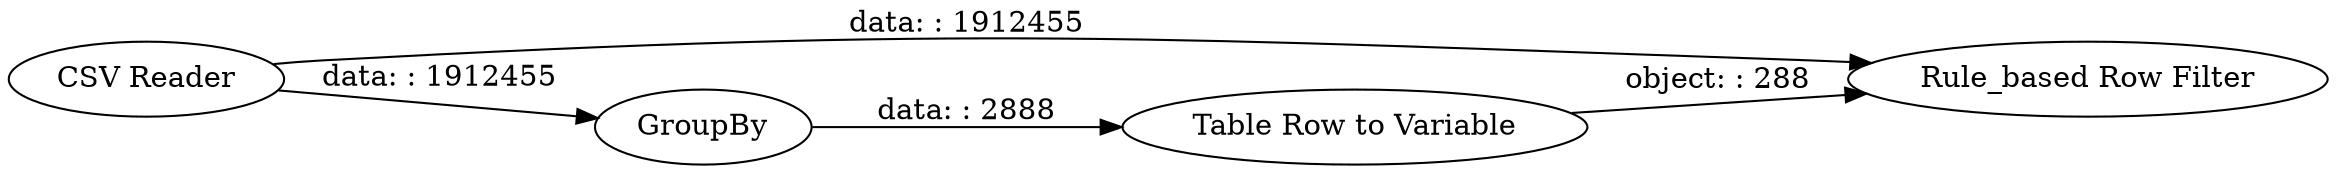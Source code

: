 digraph {
	"5917940205212255318_4" [label="Rule_based Row Filter"]
	"5917940205212255318_3" [label="Table Row to Variable"]
	"5917940205212255318_1" [label="CSV Reader"]
	"5917940205212255318_2" [label=GroupBy]
	"5917940205212255318_3" -> "5917940205212255318_4" [label="object: : 288"]
	"5917940205212255318_1" -> "5917940205212255318_4" [label="data: : 1912455"]
	"5917940205212255318_2" -> "5917940205212255318_3" [label="data: : 2888"]
	"5917940205212255318_1" -> "5917940205212255318_2" [label="data: : 1912455"]
	rankdir=LR
}
